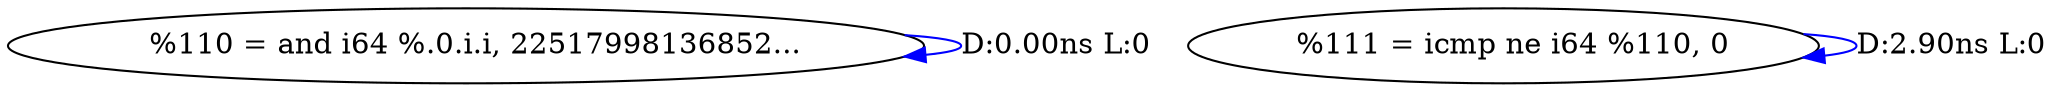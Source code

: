 digraph {
Node0x3ccccf0[label="  %110 = and i64 %.0.i.i, 22517998136852..."];
Node0x3ccccf0 -> Node0x3ccccf0[label="D:0.00ns L:0",color=blue];
Node0x3cccdd0[label="  %111 = icmp ne i64 %110, 0"];
Node0x3cccdd0 -> Node0x3cccdd0[label="D:2.90ns L:0",color=blue];
}
